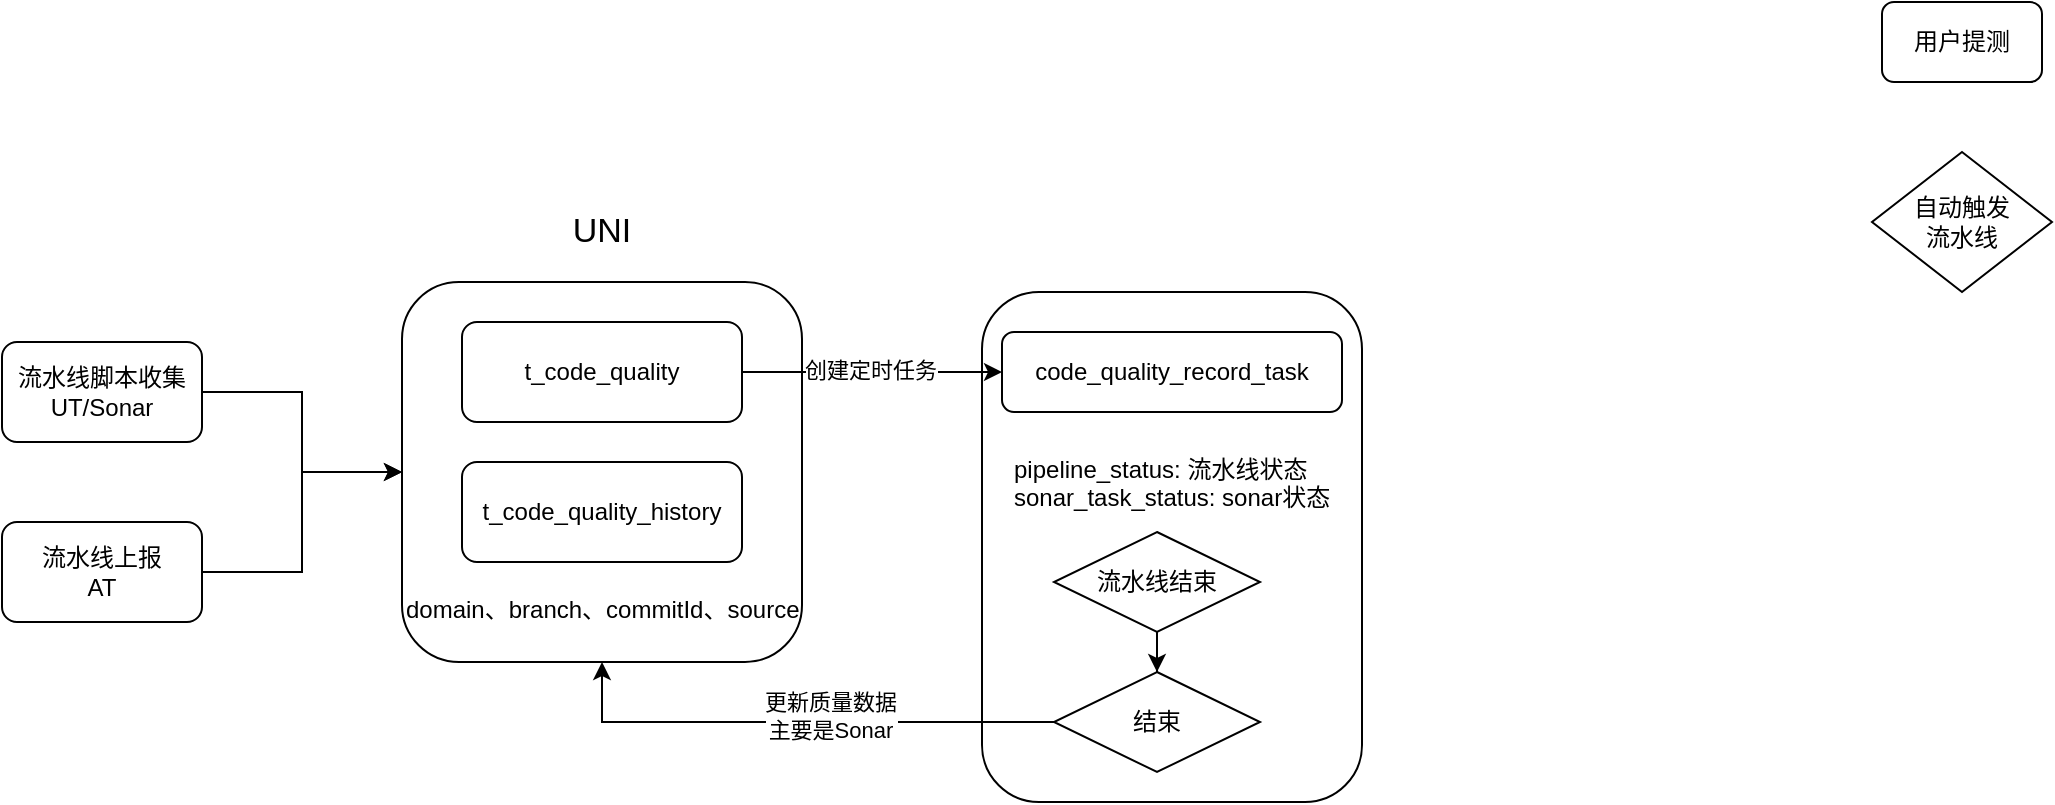 <mxfile version="24.9.1">
  <diagram name="第 1 页" id="VxHALeBs2BCOJVHT1nt_">
    <mxGraphModel dx="1434" dy="746" grid="1" gridSize="10" guides="1" tooltips="1" connect="1" arrows="1" fold="1" page="1" pageScale="1" pageWidth="1654" pageHeight="1169" math="0" shadow="0">
      <root>
        <mxCell id="0" />
        <mxCell id="1" parent="0" />
        <mxCell id="WK5S7aKCZVSB_zJ08Xr1-9" style="edgeStyle=orthogonalEdgeStyle;rounded=0;orthogonalLoop=1;jettySize=auto;html=1;" edge="1" parent="1" source="WK5S7aKCZVSB_zJ08Xr1-1" target="WK5S7aKCZVSB_zJ08Xr1-6">
          <mxGeometry relative="1" as="geometry" />
        </mxCell>
        <mxCell id="WK5S7aKCZVSB_zJ08Xr1-1" value="流水线脚本收集UT/Sonar" style="rounded=1;whiteSpace=wrap;html=1;" vertex="1" parent="1">
          <mxGeometry x="260" y="240" width="100" height="50" as="geometry" />
        </mxCell>
        <mxCell id="WK5S7aKCZVSB_zJ08Xr1-10" style="edgeStyle=orthogonalEdgeStyle;rounded=0;orthogonalLoop=1;jettySize=auto;html=1;entryX=0;entryY=0.5;entryDx=0;entryDy=0;" edge="1" parent="1" source="WK5S7aKCZVSB_zJ08Xr1-2" target="WK5S7aKCZVSB_zJ08Xr1-6">
          <mxGeometry relative="1" as="geometry" />
        </mxCell>
        <mxCell id="WK5S7aKCZVSB_zJ08Xr1-2" value="&lt;div&gt;&lt;span style=&quot;background-color: initial;&quot;&gt;流水线上报&lt;/span&gt;&lt;/div&gt;&lt;div&gt;&lt;span style=&quot;background-color: initial;&quot;&gt;AT&lt;/span&gt;&lt;br&gt;&lt;/div&gt;" style="rounded=1;whiteSpace=wrap;html=1;" vertex="1" parent="1">
          <mxGeometry x="260" y="330" width="100" height="50" as="geometry" />
        </mxCell>
        <mxCell id="WK5S7aKCZVSB_zJ08Xr1-13" value="" style="group" vertex="1" connectable="0" parent="1">
          <mxGeometry x="460" y="170" width="200" height="230" as="geometry" />
        </mxCell>
        <mxCell id="WK5S7aKCZVSB_zJ08Xr1-11" value="UNI" style="text;html=1;align=center;verticalAlign=middle;whiteSpace=wrap;rounded=0;fontSize=17;" vertex="1" parent="WK5S7aKCZVSB_zJ08Xr1-13">
          <mxGeometry x="70" width="60" height="30" as="geometry" />
        </mxCell>
        <mxCell id="WK5S7aKCZVSB_zJ08Xr1-6" value="" style="rounded=1;whiteSpace=wrap;html=1;" vertex="1" parent="WK5S7aKCZVSB_zJ08Xr1-13">
          <mxGeometry y="40" width="200" height="190" as="geometry" />
        </mxCell>
        <mxCell id="WK5S7aKCZVSB_zJ08Xr1-4" value="&lt;div&gt;t_code_quality&lt;/div&gt;" style="rounded=1;whiteSpace=wrap;html=1;" vertex="1" parent="WK5S7aKCZVSB_zJ08Xr1-13">
          <mxGeometry x="30" y="60" width="140" height="50" as="geometry" />
        </mxCell>
        <mxCell id="WK5S7aKCZVSB_zJ08Xr1-5" value="&lt;div&gt;t_code_quality_history&lt;/div&gt;" style="rounded=1;whiteSpace=wrap;html=1;" vertex="1" parent="WK5S7aKCZVSB_zJ08Xr1-13">
          <mxGeometry x="30" y="130" width="140" height="50" as="geometry" />
        </mxCell>
        <mxCell id="WK5S7aKCZVSB_zJ08Xr1-12" value="domain、branch、commitId、source" style="text;html=1;align=left;verticalAlign=top;whiteSpace=wrap;rounded=0;" vertex="1" parent="WK5S7aKCZVSB_zJ08Xr1-13">
          <mxGeometry y="190" width="200" height="30" as="geometry" />
        </mxCell>
        <mxCell id="WK5S7aKCZVSB_zJ08Xr1-23" value="" style="group" vertex="1" connectable="0" parent="1">
          <mxGeometry x="750" y="215" width="190" height="255" as="geometry" />
        </mxCell>
        <mxCell id="WK5S7aKCZVSB_zJ08Xr1-22" value="" style="rounded=1;whiteSpace=wrap;html=1;" vertex="1" parent="WK5S7aKCZVSB_zJ08Xr1-23">
          <mxGeometry width="190" height="255" as="geometry" />
        </mxCell>
        <mxCell id="WK5S7aKCZVSB_zJ08Xr1-21" value="" style="group" vertex="1" connectable="0" parent="WK5S7aKCZVSB_zJ08Xr1-23">
          <mxGeometry x="10" y="20" width="173.5" height="220" as="geometry" />
        </mxCell>
        <mxCell id="WK5S7aKCZVSB_zJ08Xr1-14" value="code_quality_record_task" style="rounded=1;whiteSpace=wrap;html=1;" vertex="1" parent="WK5S7aKCZVSB_zJ08Xr1-21">
          <mxGeometry width="170" height="40" as="geometry" />
        </mxCell>
        <mxCell id="WK5S7aKCZVSB_zJ08Xr1-15" value="pipeline_status: 流水线状态&lt;div&gt;sonar_task_status: sonar状态&lt;/div&gt;&lt;div&gt;&lt;br&gt;&lt;/div&gt;" style="text;html=1;align=left;verticalAlign=top;whiteSpace=wrap;rounded=0;" vertex="1" parent="WK5S7aKCZVSB_zJ08Xr1-21">
          <mxGeometry x="3.5" y="55" width="170" height="40" as="geometry" />
        </mxCell>
        <mxCell id="WK5S7aKCZVSB_zJ08Xr1-20" value="" style="group" vertex="1" connectable="0" parent="WK5S7aKCZVSB_zJ08Xr1-21">
          <mxGeometry x="26" y="100" width="103" height="120" as="geometry" />
        </mxCell>
        <mxCell id="WK5S7aKCZVSB_zJ08Xr1-19" style="edgeStyle=orthogonalEdgeStyle;rounded=0;orthogonalLoop=1;jettySize=auto;html=1;entryX=0.5;entryY=0;entryDx=0;entryDy=0;" edge="1" parent="WK5S7aKCZVSB_zJ08Xr1-20" source="WK5S7aKCZVSB_zJ08Xr1-16" target="WK5S7aKCZVSB_zJ08Xr1-17">
          <mxGeometry relative="1" as="geometry" />
        </mxCell>
        <mxCell id="WK5S7aKCZVSB_zJ08Xr1-16" value="流水线结束" style="rhombus;whiteSpace=wrap;html=1;" vertex="1" parent="WK5S7aKCZVSB_zJ08Xr1-20">
          <mxGeometry width="103" height="50" as="geometry" />
        </mxCell>
        <mxCell id="WK5S7aKCZVSB_zJ08Xr1-17" value="结束" style="rhombus;whiteSpace=wrap;html=1;" vertex="1" parent="WK5S7aKCZVSB_zJ08Xr1-20">
          <mxGeometry y="70" width="103" height="50" as="geometry" />
        </mxCell>
        <mxCell id="WK5S7aKCZVSB_zJ08Xr1-24" style="edgeStyle=orthogonalEdgeStyle;rounded=0;orthogonalLoop=1;jettySize=auto;html=1;entryX=0;entryY=0.5;entryDx=0;entryDy=0;" edge="1" parent="1" source="WK5S7aKCZVSB_zJ08Xr1-4" target="WK5S7aKCZVSB_zJ08Xr1-14">
          <mxGeometry relative="1" as="geometry" />
        </mxCell>
        <mxCell id="WK5S7aKCZVSB_zJ08Xr1-26" value="创建定时任务" style="edgeLabel;html=1;align=center;verticalAlign=middle;resizable=0;points=[];" vertex="1" connectable="0" parent="WK5S7aKCZVSB_zJ08Xr1-24">
          <mxGeometry x="-0.015" y="1" relative="1" as="geometry">
            <mxPoint as="offset" />
          </mxGeometry>
        </mxCell>
        <mxCell id="WK5S7aKCZVSB_zJ08Xr1-28" value="用户提测" style="rounded=1;whiteSpace=wrap;html=1;" vertex="1" parent="1">
          <mxGeometry x="1200" y="70" width="80" height="40" as="geometry" />
        </mxCell>
        <mxCell id="WK5S7aKCZVSB_zJ08Xr1-29" value="自动触发&lt;div&gt;流水线&lt;/div&gt;" style="rhombus;whiteSpace=wrap;html=1;" vertex="1" parent="1">
          <mxGeometry x="1195" y="145" width="90" height="70" as="geometry" />
        </mxCell>
        <mxCell id="WK5S7aKCZVSB_zJ08Xr1-33" style="edgeStyle=orthogonalEdgeStyle;rounded=0;orthogonalLoop=1;jettySize=auto;html=1;entryX=0.5;entryY=1;entryDx=0;entryDy=0;" edge="1" parent="1" source="WK5S7aKCZVSB_zJ08Xr1-17" target="WK5S7aKCZVSB_zJ08Xr1-6">
          <mxGeometry relative="1" as="geometry" />
        </mxCell>
        <mxCell id="WK5S7aKCZVSB_zJ08Xr1-34" value="更新质量数据&lt;div&gt;主要是Sonar&lt;/div&gt;" style="edgeLabel;html=1;align=center;verticalAlign=middle;resizable=0;points=[];" vertex="1" connectable="0" parent="WK5S7aKCZVSB_zJ08Xr1-33">
          <mxGeometry x="-0.125" y="-3" relative="1" as="geometry">
            <mxPoint as="offset" />
          </mxGeometry>
        </mxCell>
      </root>
    </mxGraphModel>
  </diagram>
</mxfile>
